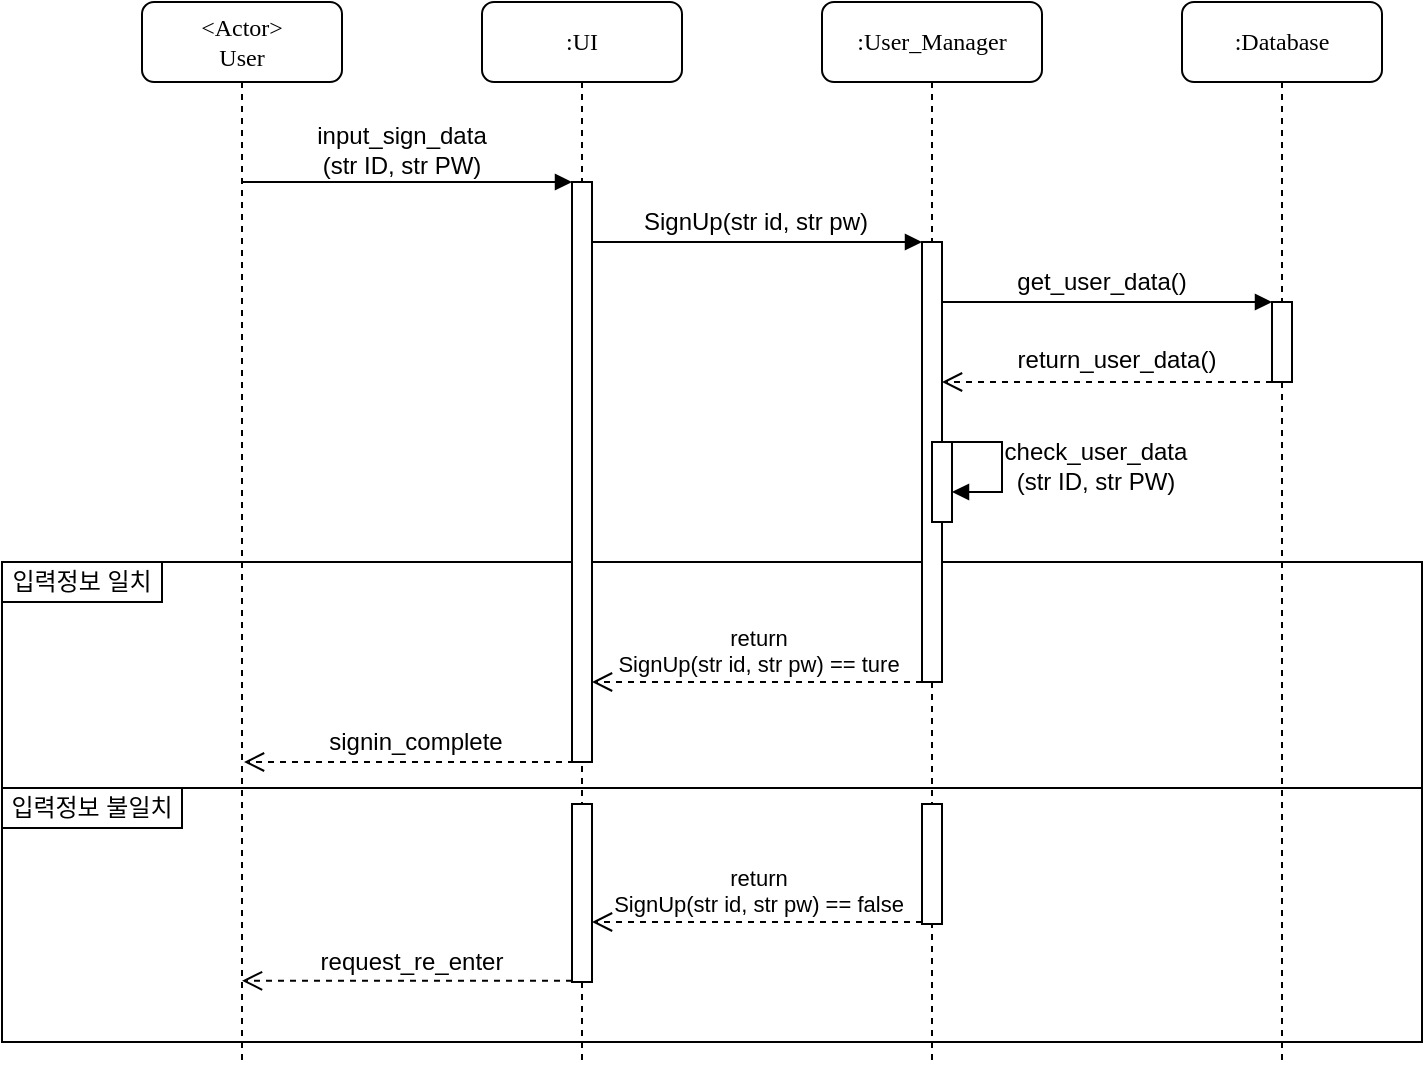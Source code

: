 <mxfile version="21.2.3" type="device">
  <diagram name="Page-1" id="2YBvvXClWsGukQMizWep">
    <mxGraphModel dx="1642" dy="921" grid="1" gridSize="10" guides="1" tooltips="1" connect="1" arrows="1" fold="1" page="1" pageScale="1" pageWidth="850" pageHeight="1100" math="0" shadow="0">
      <root>
        <mxCell id="0" />
        <mxCell id="1" parent="0" />
        <mxCell id="uHuj9NdNtawoRyD4EZtH-32" value="" style="rounded=0;whiteSpace=wrap;html=1;fillColor=none;" parent="1" vertex="1">
          <mxGeometry x="60" y="390" width="710" height="240" as="geometry" />
        </mxCell>
        <mxCell id="uHuj9NdNtawoRyD4EZtH-1" value=":User_Manager" style="shape=umlLifeline;perimeter=lifelinePerimeter;whiteSpace=wrap;html=1;container=1;collapsible=0;recursiveResize=0;outlineConnect=0;rounded=1;shadow=0;comic=0;labelBackgroundColor=none;strokeWidth=1;fontFamily=Verdana;fontSize=12;align=center;" parent="1" vertex="1">
          <mxGeometry x="470" y="110" width="110" height="530" as="geometry" />
        </mxCell>
        <mxCell id="uHuj9NdNtawoRyD4EZtH-17" value="" style="rounded=0;whiteSpace=wrap;html=1;" parent="uHuj9NdNtawoRyD4EZtH-1" vertex="1">
          <mxGeometry x="50" y="120" width="10" height="220" as="geometry" />
        </mxCell>
        <mxCell id="uHuj9NdNtawoRyD4EZtH-55" value="" style="rounded=0;whiteSpace=wrap;html=1;" parent="uHuj9NdNtawoRyD4EZtH-1" vertex="1">
          <mxGeometry x="50" y="401" width="10" height="60" as="geometry" />
        </mxCell>
        <mxCell id="uHuj9NdNtawoRyD4EZtH-75" value="" style="html=1;verticalAlign=bottom;endArrow=block;edgeStyle=elbowEdgeStyle;elbow=vertical;curved=0;rounded=0;" parent="uHuj9NdNtawoRyD4EZtH-1" edge="1">
          <mxGeometry relative="1" as="geometry">
            <mxPoint x="-115" y="120" as="sourcePoint" />
            <Array as="points">
              <mxPoint x="-35" y="120" />
            </Array>
            <mxPoint x="50" y="120" as="targetPoint" />
          </mxGeometry>
        </mxCell>
        <mxCell id="uHuj9NdNtawoRyD4EZtH-2" value=":Database" style="shape=umlLifeline;perimeter=lifelinePerimeter;whiteSpace=wrap;html=1;container=1;collapsible=0;recursiveResize=0;outlineConnect=0;rounded=1;shadow=0;comic=0;labelBackgroundColor=none;strokeWidth=1;fontFamily=Verdana;fontSize=12;align=center;" parent="1" vertex="1">
          <mxGeometry x="650" y="110" width="100" height="530" as="geometry" />
        </mxCell>
        <mxCell id="uHuj9NdNtawoRyD4EZtH-19" value="" style="rounded=0;whiteSpace=wrap;html=1;" parent="uHuj9NdNtawoRyD4EZtH-2" vertex="1">
          <mxGeometry x="45" y="150" width="10" height="40" as="geometry" />
        </mxCell>
        <mxCell id="uHuj9NdNtawoRyD4EZtH-30" value="" style="html=1;verticalAlign=bottom;endArrow=open;dashed=1;endSize=8;edgeStyle=elbowEdgeStyle;elbow=vertical;curved=0;rounded=0;" parent="uHuj9NdNtawoRyD4EZtH-2" edge="1">
          <mxGeometry relative="1" as="geometry">
            <mxPoint x="-120" y="190" as="targetPoint" />
            <Array as="points">
              <mxPoint x="-30" y="190" />
            </Array>
            <mxPoint x="45" y="190" as="sourcePoint" />
          </mxGeometry>
        </mxCell>
        <mxCell id="uHuj9NdNtawoRyD4EZtH-3" value="&amp;lt;Actor&amp;gt;&lt;br&gt;User" style="shape=umlLifeline;perimeter=lifelinePerimeter;whiteSpace=wrap;html=1;container=1;collapsible=0;recursiveResize=0;outlineConnect=0;rounded=1;shadow=0;comic=0;labelBackgroundColor=none;strokeWidth=1;fontFamily=Verdana;fontSize=12;align=center;" parent="1" vertex="1">
          <mxGeometry x="130" y="110" width="100" height="530" as="geometry" />
        </mxCell>
        <mxCell id="KVfgHK4Hvv0jmaozX4Rl-2" value="" style="html=1;verticalAlign=bottom;endArrow=open;dashed=1;endSize=8;edgeStyle=elbowEdgeStyle;elbow=vertical;curved=0;rounded=0;" edge="1" parent="uHuj9NdNtawoRyD4EZtH-3">
          <mxGeometry relative="1" as="geometry">
            <mxPoint x="50" y="489.43" as="targetPoint" />
            <Array as="points">
              <mxPoint x="140" y="489.43" />
            </Array>
            <mxPoint x="215" y="489.43" as="sourcePoint" />
          </mxGeometry>
        </mxCell>
        <mxCell id="uHuj9NdNtawoRyD4EZtH-4" value=":UI" style="shape=umlLifeline;perimeter=lifelinePerimeter;whiteSpace=wrap;html=1;container=1;collapsible=0;recursiveResize=0;outlineConnect=0;rounded=1;shadow=0;comic=0;labelBackgroundColor=none;strokeWidth=1;fontFamily=Verdana;fontSize=12;align=center;" parent="1" vertex="1">
          <mxGeometry x="300" y="110" width="100" height="530" as="geometry" />
        </mxCell>
        <mxCell id="uHuj9NdNtawoRyD4EZtH-5" value="" style="rounded=0;whiteSpace=wrap;html=1;" parent="uHuj9NdNtawoRyD4EZtH-4" vertex="1">
          <mxGeometry x="45" y="90" width="10" height="290" as="geometry" />
        </mxCell>
        <mxCell id="uHuj9NdNtawoRyD4EZtH-54" value="" style="rounded=0;whiteSpace=wrap;html=1;" parent="uHuj9NdNtawoRyD4EZtH-4" vertex="1">
          <mxGeometry x="45" y="401" width="10" height="89" as="geometry" />
        </mxCell>
        <mxCell id="uHuj9NdNtawoRyD4EZtH-74" value="" style="html=1;verticalAlign=bottom;endArrow=block;edgeStyle=elbowEdgeStyle;elbow=vertical;curved=0;rounded=0;" parent="uHuj9NdNtawoRyD4EZtH-4" edge="1">
          <mxGeometry relative="1" as="geometry">
            <mxPoint x="-120" y="90" as="sourcePoint" />
            <Array as="points">
              <mxPoint x="-40" y="90" />
            </Array>
            <mxPoint x="45" y="90" as="targetPoint" />
          </mxGeometry>
        </mxCell>
        <mxCell id="uHuj9NdNtawoRyD4EZtH-89" value="return&lt;br&gt;SignUp(str id, str pw) == ture" style="endArrow=open;endFill=1;endSize=8;html=1;rounded=0;verticalAlign=bottom;dashed=1;" parent="uHuj9NdNtawoRyD4EZtH-4" edge="1">
          <mxGeometry width="160" relative="1" as="geometry">
            <mxPoint x="220" y="340" as="sourcePoint" />
            <mxPoint x="55" y="340" as="targetPoint" />
          </mxGeometry>
        </mxCell>
        <mxCell id="KVfgHK4Hvv0jmaozX4Rl-1" value="return&lt;br&gt;SignUp(str id, str pw) == false" style="html=1;verticalAlign=bottom;endArrow=open;dashed=1;endSize=8;edgeStyle=elbowEdgeStyle;elbow=vertical;curved=0;rounded=0;" edge="1" parent="uHuj9NdNtawoRyD4EZtH-4">
          <mxGeometry x="-0.003" relative="1" as="geometry">
            <mxPoint x="55" y="460" as="targetPoint" />
            <Array as="points">
              <mxPoint x="145" y="460" />
            </Array>
            <mxPoint x="220" y="460" as="sourcePoint" />
            <mxPoint as="offset" />
          </mxGeometry>
        </mxCell>
        <mxCell id="uHuj9NdNtawoRyD4EZtH-10" value="input_sign_data&lt;br&gt;(str ID, str PW)" style="text;html=1;strokeColor=none;fillColor=none;align=center;verticalAlign=middle;whiteSpace=wrap;rounded=0;" parent="1" vertex="1">
          <mxGeometry x="185" y="174" width="150" height="20" as="geometry" />
        </mxCell>
        <mxCell id="uHuj9NdNtawoRyD4EZtH-13" value="SignUp(str id, str pw)" style="text;html=1;strokeColor=none;fillColor=none;align=center;verticalAlign=middle;whiteSpace=wrap;rounded=0;" parent="1" vertex="1">
          <mxGeometry x="367" y="210" width="140" height="20" as="geometry" />
        </mxCell>
        <mxCell id="uHuj9NdNtawoRyD4EZtH-31" value="return_user_data()" style="text;html=1;strokeColor=none;fillColor=none;align=center;verticalAlign=middle;whiteSpace=wrap;rounded=0;" parent="1" vertex="1">
          <mxGeometry x="550" y="279" width="135" height="20" as="geometry" />
        </mxCell>
        <mxCell id="uHuj9NdNtawoRyD4EZtH-33" value="" style="endArrow=none;html=1;rounded=0;exitX=0;exitY=0.5;exitDx=0;exitDy=0;entryX=1;entryY=0.5;entryDx=0;entryDy=0;" parent="1" edge="1">
          <mxGeometry width="50" height="50" relative="1" as="geometry">
            <mxPoint x="60" y="503" as="sourcePoint" />
            <mxPoint x="770" y="503" as="targetPoint" />
          </mxGeometry>
        </mxCell>
        <mxCell id="uHuj9NdNtawoRyD4EZtH-37" value="입력정보 일치" style="rounded=0;whiteSpace=wrap;html=1;" parent="1" vertex="1">
          <mxGeometry x="60" y="390" width="80" height="20" as="geometry" />
        </mxCell>
        <mxCell id="uHuj9NdNtawoRyD4EZtH-38" value="입력정보 불일치" style="rounded=0;whiteSpace=wrap;html=1;" parent="1" vertex="1">
          <mxGeometry x="60" y="503" width="90" height="20" as="geometry" />
        </mxCell>
        <mxCell id="uHuj9NdNtawoRyD4EZtH-53" value="signin_complete" style="text;html=1;strokeColor=none;fillColor=none;align=center;verticalAlign=middle;whiteSpace=wrap;rounded=0;" parent="1" vertex="1">
          <mxGeometry x="196.5" y="470" width="140" height="20" as="geometry" />
        </mxCell>
        <mxCell id="uHuj9NdNtawoRyD4EZtH-59" value="request_re_enter" style="text;html=1;strokeColor=none;fillColor=none;align=center;verticalAlign=middle;whiteSpace=wrap;rounded=0;" parent="1" vertex="1">
          <mxGeometry x="194.5" y="580" width="140" height="20" as="geometry" />
        </mxCell>
        <mxCell id="uHuj9NdNtawoRyD4EZtH-63" value="get_user_data()" style="text;html=1;strokeColor=none;fillColor=none;align=center;verticalAlign=middle;whiteSpace=wrap;rounded=0;" parent="1" vertex="1">
          <mxGeometry x="570" y="240" width="80" height="20" as="geometry" />
        </mxCell>
        <mxCell id="uHuj9NdNtawoRyD4EZtH-64" value="" style="rounded=0;whiteSpace=wrap;html=1;" parent="1" vertex="1">
          <mxGeometry x="525" y="330" width="10" height="40" as="geometry" />
        </mxCell>
        <mxCell id="uHuj9NdNtawoRyD4EZtH-68" value="check_user_data&lt;br&gt;(str ID, str PW)" style="text;html=1;strokeColor=none;fillColor=none;align=center;verticalAlign=middle;whiteSpace=wrap;rounded=0;" parent="1" vertex="1">
          <mxGeometry x="557" y="327" width="100" height="30" as="geometry" />
        </mxCell>
        <mxCell id="uHuj9NdNtawoRyD4EZtH-82" value="" style="html=1;verticalAlign=bottom;endArrow=block;edgeStyle=elbowEdgeStyle;rounded=0;" parent="1" edge="1">
          <mxGeometry relative="1" as="geometry">
            <mxPoint x="535" y="330" as="sourcePoint" />
            <Array as="points">
              <mxPoint x="560" y="345" />
            </Array>
            <mxPoint x="535" y="355" as="targetPoint" />
          </mxGeometry>
        </mxCell>
        <mxCell id="uHuj9NdNtawoRyD4EZtH-86" value="" style="html=1;verticalAlign=bottom;endArrow=open;dashed=1;endSize=8;edgeStyle=elbowEdgeStyle;elbow=vertical;curved=0;rounded=0;" parent="1" edge="1">
          <mxGeometry relative="1" as="geometry">
            <mxPoint x="181" y="490" as="targetPoint" />
            <Array as="points">
              <mxPoint x="271" y="490" />
            </Array>
            <mxPoint x="346" y="490" as="sourcePoint" />
          </mxGeometry>
        </mxCell>
        <mxCell id="uHuj9NdNtawoRyD4EZtH-88" value="" style="endArrow=block;endFill=1;html=1;rounded=0;entryX=0;entryY=0;entryDx=0;entryDy=0;" parent="1" target="uHuj9NdNtawoRyD4EZtH-19" edge="1">
          <mxGeometry width="160" relative="1" as="geometry">
            <mxPoint x="530" y="260" as="sourcePoint" />
            <mxPoint x="690" y="260" as="targetPoint" />
          </mxGeometry>
        </mxCell>
      </root>
    </mxGraphModel>
  </diagram>
</mxfile>
